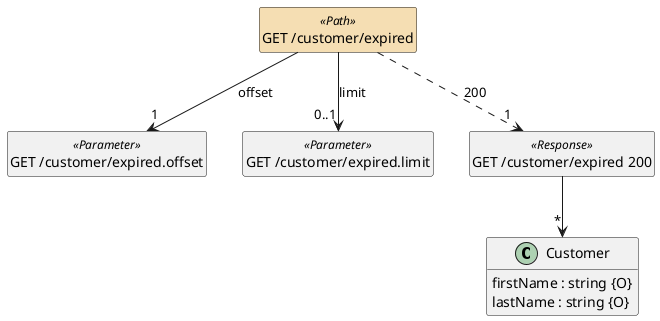 @startuml
hide <<Path>> circle
hide <<Response>> circle
hide <<Parameter>> circle
hide empty methods
hide empty fields
skinparam class {
BackgroundColor<<Path>> Wheat
}
set namespaceSeparator none

class "Customer" {
  {field} firstName : string {O}
  {field} lastName : string {O}
}

class "GET /customer/expired" <<Path>>  {
}

class "GET /customer/expired.offset" <<Parameter>>  {
}

class "GET /customer/expired.limit" <<Parameter>>  {
}

class "GET /customer/expired 200" <<Response>>  {
}

"GET /customer/expired" --> "1" "GET /customer/expired.offset"  :  "offset"

"GET /customer/expired" --> "0..1" "GET /customer/expired.limit"  :  "limit"

"GET /customer/expired 200" --> "*" "Customer"

"GET /customer/expired" ..> "1" "GET /customer/expired 200"  :  "200"

@enduml